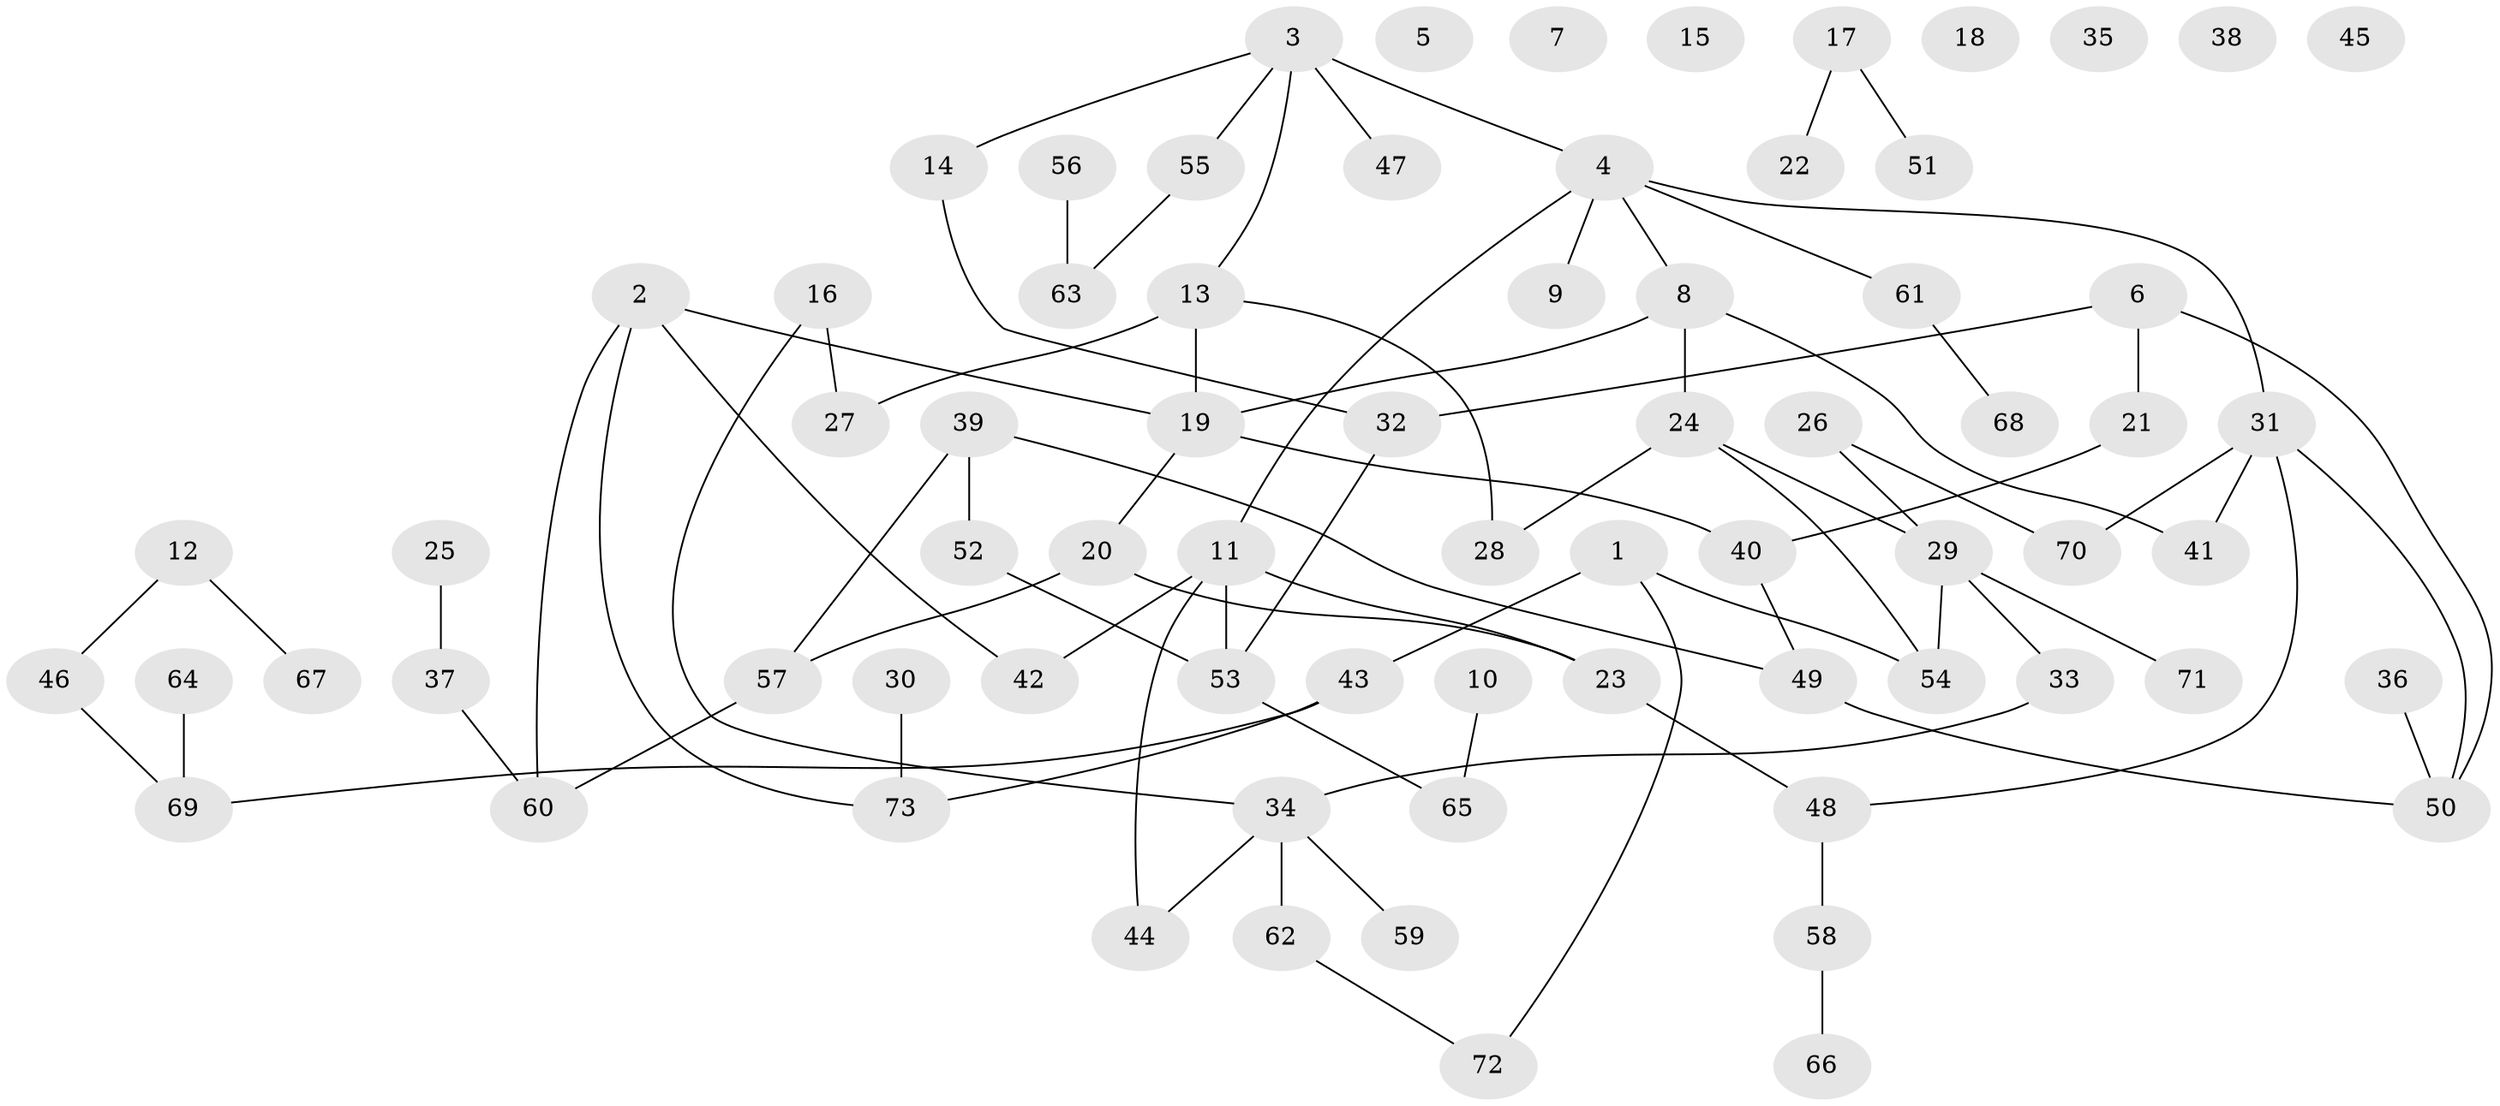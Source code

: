 // coarse degree distribution, {5: 0.1724137931034483, 4: 0.06896551724137931, 9: 0.034482758620689655, 0: 0.27586206896551724, 1: 0.20689655172413793, 2: 0.1724137931034483, 7: 0.034482758620689655, 3: 0.034482758620689655}
// Generated by graph-tools (version 1.1) at 2025/16/03/04/25 18:16:27]
// undirected, 73 vertices, 83 edges
graph export_dot {
graph [start="1"]
  node [color=gray90,style=filled];
  1;
  2;
  3;
  4;
  5;
  6;
  7;
  8;
  9;
  10;
  11;
  12;
  13;
  14;
  15;
  16;
  17;
  18;
  19;
  20;
  21;
  22;
  23;
  24;
  25;
  26;
  27;
  28;
  29;
  30;
  31;
  32;
  33;
  34;
  35;
  36;
  37;
  38;
  39;
  40;
  41;
  42;
  43;
  44;
  45;
  46;
  47;
  48;
  49;
  50;
  51;
  52;
  53;
  54;
  55;
  56;
  57;
  58;
  59;
  60;
  61;
  62;
  63;
  64;
  65;
  66;
  67;
  68;
  69;
  70;
  71;
  72;
  73;
  1 -- 43;
  1 -- 54;
  1 -- 72;
  2 -- 19;
  2 -- 42;
  2 -- 60;
  2 -- 73;
  3 -- 4;
  3 -- 13;
  3 -- 14;
  3 -- 47;
  3 -- 55;
  4 -- 8;
  4 -- 9;
  4 -- 11;
  4 -- 31;
  4 -- 61;
  6 -- 21;
  6 -- 32;
  6 -- 50;
  8 -- 19;
  8 -- 24;
  8 -- 41;
  10 -- 65;
  11 -- 23;
  11 -- 42;
  11 -- 44;
  11 -- 53;
  12 -- 46;
  12 -- 67;
  13 -- 19;
  13 -- 27;
  13 -- 28;
  14 -- 32;
  16 -- 27;
  16 -- 34;
  17 -- 22;
  17 -- 51;
  19 -- 20;
  19 -- 40;
  20 -- 23;
  20 -- 57;
  21 -- 40;
  23 -- 48;
  24 -- 28;
  24 -- 29;
  24 -- 54;
  25 -- 37;
  26 -- 29;
  26 -- 70;
  29 -- 33;
  29 -- 54;
  29 -- 71;
  30 -- 73;
  31 -- 41;
  31 -- 48;
  31 -- 50;
  31 -- 70;
  32 -- 53;
  33 -- 34;
  34 -- 44;
  34 -- 59;
  34 -- 62;
  36 -- 50;
  37 -- 60;
  39 -- 49;
  39 -- 52;
  39 -- 57;
  40 -- 49;
  43 -- 69;
  43 -- 73;
  46 -- 69;
  48 -- 58;
  49 -- 50;
  52 -- 53;
  53 -- 65;
  55 -- 63;
  56 -- 63;
  57 -- 60;
  58 -- 66;
  61 -- 68;
  62 -- 72;
  64 -- 69;
}
